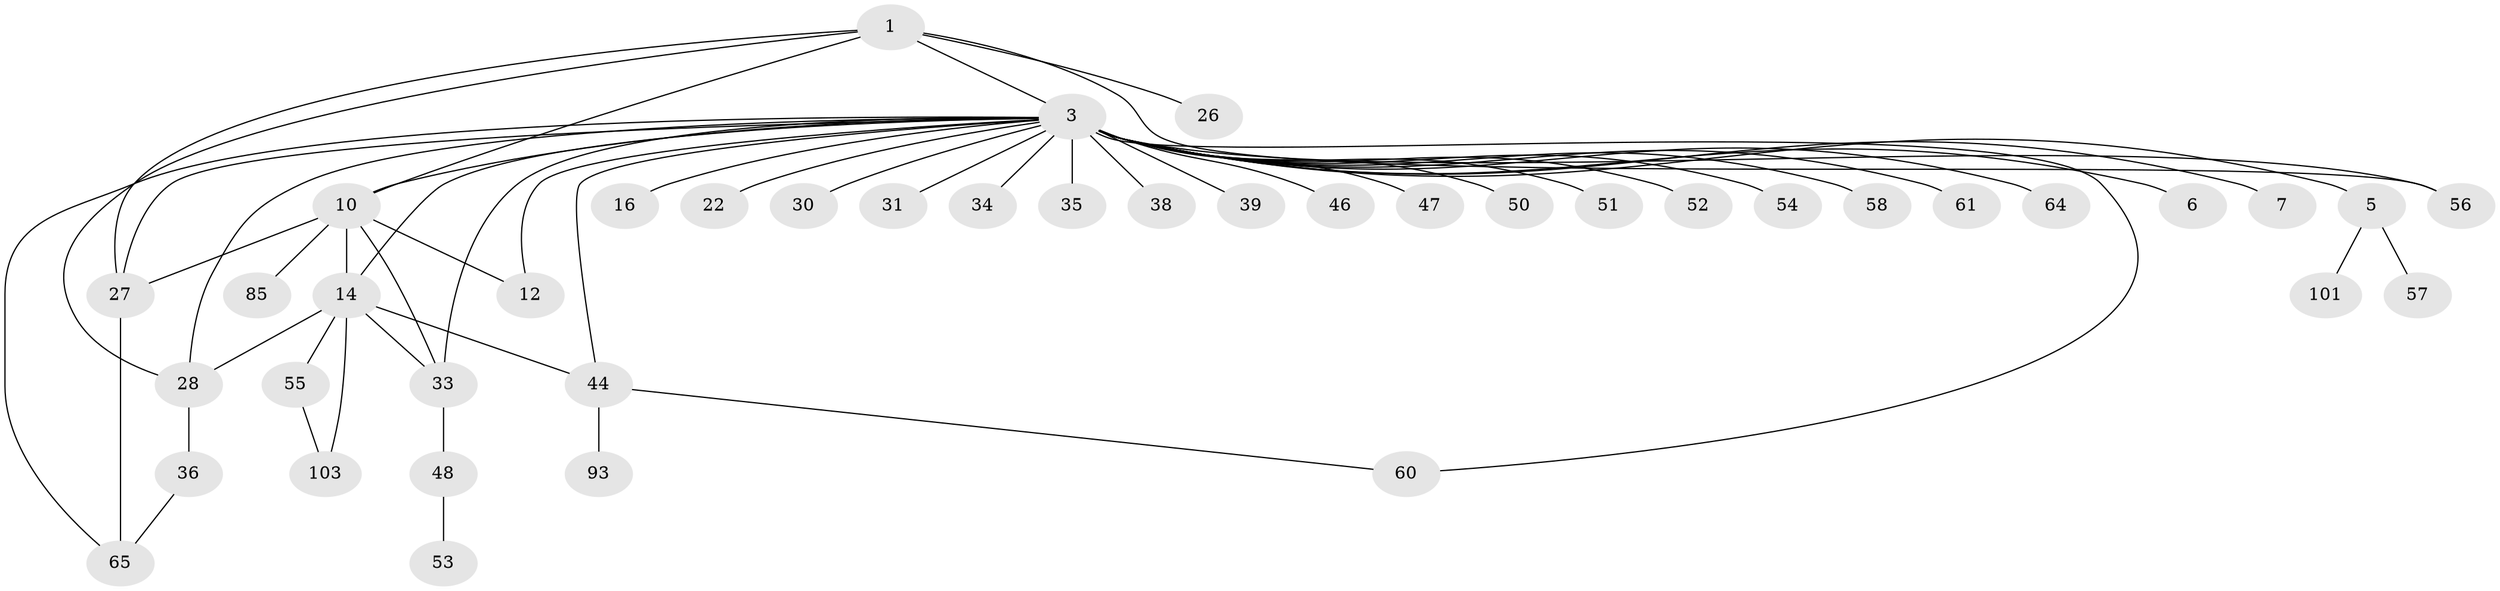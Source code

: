 // original degree distribution, {2: 0.19626168224299065, 9: 0.009345794392523364, 34: 0.009345794392523364, 6: 0.028037383177570093, 5: 0.04672897196261682, 1: 0.4953271028037383, 23: 0.009345794392523364, 4: 0.07476635514018691, 7: 0.018691588785046728, 3: 0.11214953271028037}
// Generated by graph-tools (version 1.1) at 2025/18/03/04/25 18:18:06]
// undirected, 42 vertices, 56 edges
graph export_dot {
graph [start="1"]
  node [color=gray90,style=filled];
  1 [super="+2"];
  3 [super="+43+25+17+4+11+62+99+100+90+86+104+45+23+19+13+59"];
  5;
  6;
  7;
  10 [super="+29+24"];
  12 [super="+20+97"];
  14 [super="+15"];
  16 [super="+69"];
  22;
  26 [super="+32"];
  27;
  28 [super="+87+106+95+37+49"];
  30;
  31;
  33 [super="+68+40"];
  34;
  35;
  36;
  38;
  39;
  44;
  46;
  47;
  48 [super="+71"];
  50;
  51 [super="+73"];
  52;
  53;
  54;
  55;
  56;
  57;
  58;
  60 [super="+81"];
  61;
  64;
  65;
  85;
  93;
  101;
  103;
  1 -- 27 [weight=2];
  1 -- 3 [weight=2];
  1 -- 26;
  1 -- 56;
  1 -- 10;
  1 -- 28;
  3 -- 5 [weight=3];
  3 -- 6;
  3 -- 7 [weight=2];
  3 -- 16;
  3 -- 38;
  3 -- 50;
  3 -- 54;
  3 -- 56;
  3 -- 61;
  3 -- 10;
  3 -- 46;
  3 -- 51 [weight=2];
  3 -- 33 [weight=2];
  3 -- 35;
  3 -- 39;
  3 -- 12 [weight=2];
  3 -- 44 [weight=2];
  3 -- 14 [weight=4];
  3 -- 52 [weight=3];
  3 -- 22;
  3 -- 27;
  3 -- 30;
  3 -- 31;
  3 -- 60;
  3 -- 58;
  3 -- 64;
  3 -- 47;
  3 -- 65;
  3 -- 34;
  3 -- 28;
  5 -- 57;
  5 -- 101;
  10 -- 27;
  10 -- 14;
  10 -- 33;
  10 -- 85;
  10 -- 12;
  14 -- 33;
  14 -- 103;
  14 -- 55;
  14 -- 44;
  14 -- 28;
  27 -- 65;
  28 -- 36;
  33 -- 48;
  36 -- 65;
  44 -- 60;
  44 -- 93;
  48 -- 53;
  55 -- 103;
}
